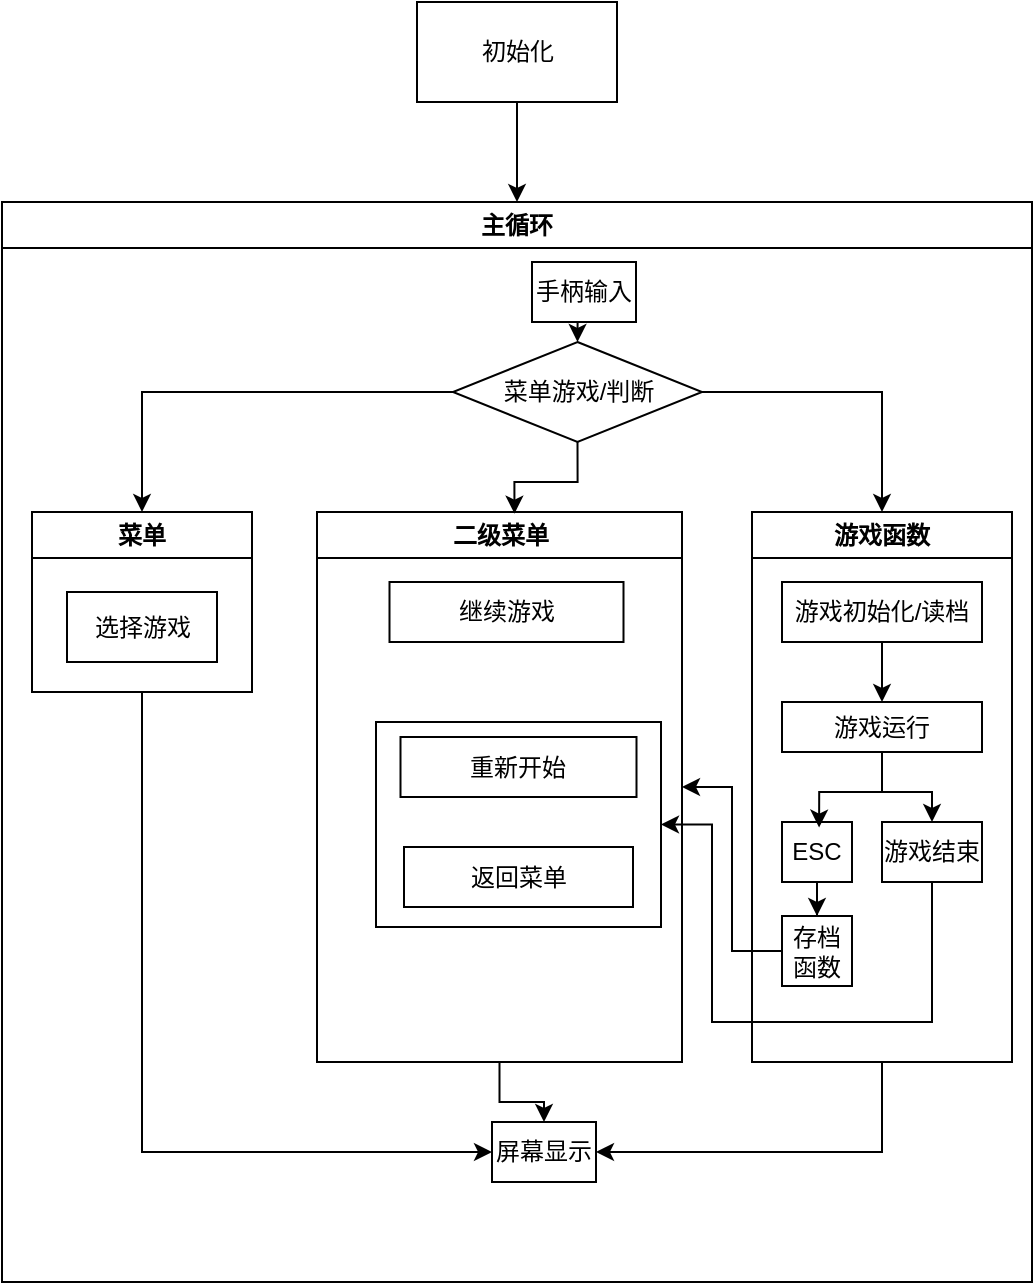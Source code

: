 <mxfile version="22.0.4" type="device">
  <diagram name="第 1 页" id="m8iZLg4l0JT4ywRG12MM">
    <mxGraphModel dx="1091" dy="706" grid="1" gridSize="10" guides="1" tooltips="1" connect="1" arrows="1" fold="1" page="1" pageScale="1" pageWidth="827" pageHeight="1169" math="0" shadow="0">
      <root>
        <mxCell id="0" />
        <mxCell id="1" parent="0" />
        <mxCell id="Bw_ouWY75RoGFnn1yQNe-1" value="初始化" style="rounded=0;whiteSpace=wrap;html=1;" vertex="1" parent="1">
          <mxGeometry x="362.5" y="110" width="100" height="50" as="geometry" />
        </mxCell>
        <mxCell id="Bw_ouWY75RoGFnn1yQNe-4" value="主循环" style="swimlane;whiteSpace=wrap;html=1;" vertex="1" parent="1">
          <mxGeometry x="155" y="210" width="515" height="540" as="geometry" />
        </mxCell>
        <mxCell id="Bw_ouWY75RoGFnn1yQNe-39" style="edgeStyle=orthogonalEdgeStyle;rounded=0;orthogonalLoop=1;jettySize=auto;html=1;exitX=0.5;exitY=1;exitDx=0;exitDy=0;entryX=0.5;entryY=0;entryDx=0;entryDy=0;" edge="1" parent="Bw_ouWY75RoGFnn1yQNe-4" source="Bw_ouWY75RoGFnn1yQNe-5" target="Bw_ouWY75RoGFnn1yQNe-22">
          <mxGeometry relative="1" as="geometry" />
        </mxCell>
        <mxCell id="Bw_ouWY75RoGFnn1yQNe-5" value="手柄输入" style="rounded=0;whiteSpace=wrap;html=1;" vertex="1" parent="Bw_ouWY75RoGFnn1yQNe-4">
          <mxGeometry x="265" y="30" width="52" height="30" as="geometry" />
        </mxCell>
        <mxCell id="Bw_ouWY75RoGFnn1yQNe-6" value="屏幕显示" style="rounded=0;whiteSpace=wrap;html=1;" vertex="1" parent="Bw_ouWY75RoGFnn1yQNe-4">
          <mxGeometry x="245" y="460" width="52" height="30" as="geometry" />
        </mxCell>
        <mxCell id="Bw_ouWY75RoGFnn1yQNe-51" style="edgeStyle=orthogonalEdgeStyle;rounded=0;orthogonalLoop=1;jettySize=auto;html=1;entryX=0;entryY=0.5;entryDx=0;entryDy=0;" edge="1" parent="Bw_ouWY75RoGFnn1yQNe-4" source="Bw_ouWY75RoGFnn1yQNe-13" target="Bw_ouWY75RoGFnn1yQNe-6">
          <mxGeometry relative="1" as="geometry">
            <mxPoint x="105" y="470" as="targetPoint" />
            <Array as="points">
              <mxPoint x="70" y="475" />
            </Array>
          </mxGeometry>
        </mxCell>
        <mxCell id="Bw_ouWY75RoGFnn1yQNe-13" value="菜单" style="swimlane;whiteSpace=wrap;html=1;" vertex="1" parent="Bw_ouWY75RoGFnn1yQNe-4">
          <mxGeometry x="15" y="155" width="110" height="90" as="geometry" />
        </mxCell>
        <mxCell id="Bw_ouWY75RoGFnn1yQNe-10" value="选择游戏" style="rounded=0;whiteSpace=wrap;html=1;" vertex="1" parent="Bw_ouWY75RoGFnn1yQNe-13">
          <mxGeometry x="17.5" y="40" width="75" height="35" as="geometry" />
        </mxCell>
        <mxCell id="Bw_ouWY75RoGFnn1yQNe-53" style="edgeStyle=orthogonalEdgeStyle;rounded=0;orthogonalLoop=1;jettySize=auto;html=1;entryX=1;entryY=0.5;entryDx=0;entryDy=0;" edge="1" parent="Bw_ouWY75RoGFnn1yQNe-4" source="Bw_ouWY75RoGFnn1yQNe-18" target="Bw_ouWY75RoGFnn1yQNe-6">
          <mxGeometry relative="1" as="geometry">
            <Array as="points">
              <mxPoint x="440" y="475" />
            </Array>
          </mxGeometry>
        </mxCell>
        <mxCell id="Bw_ouWY75RoGFnn1yQNe-18" value="游戏函数" style="swimlane;whiteSpace=wrap;html=1;" vertex="1" parent="Bw_ouWY75RoGFnn1yQNe-4">
          <mxGeometry x="375" y="155" width="130" height="275" as="geometry" />
        </mxCell>
        <mxCell id="Bw_ouWY75RoGFnn1yQNe-45" style="edgeStyle=orthogonalEdgeStyle;rounded=0;orthogonalLoop=1;jettySize=auto;html=1;entryX=0.5;entryY=0;entryDx=0;entryDy=0;" edge="1" parent="Bw_ouWY75RoGFnn1yQNe-18" source="Bw_ouWY75RoGFnn1yQNe-9" target="Bw_ouWY75RoGFnn1yQNe-43">
          <mxGeometry relative="1" as="geometry" />
        </mxCell>
        <mxCell id="Bw_ouWY75RoGFnn1yQNe-9" value="游戏初始化/读档" style="rounded=0;whiteSpace=wrap;html=1;" vertex="1" parent="Bw_ouWY75RoGFnn1yQNe-18">
          <mxGeometry x="15" y="35" width="100" height="30" as="geometry" />
        </mxCell>
        <mxCell id="Bw_ouWY75RoGFnn1yQNe-48" style="edgeStyle=orthogonalEdgeStyle;rounded=0;orthogonalLoop=1;jettySize=auto;html=1;entryX=0.5;entryY=0;entryDx=0;entryDy=0;" edge="1" parent="Bw_ouWY75RoGFnn1yQNe-18" source="Bw_ouWY75RoGFnn1yQNe-8" target="Bw_ouWY75RoGFnn1yQNe-7">
          <mxGeometry relative="1" as="geometry" />
        </mxCell>
        <mxCell id="Bw_ouWY75RoGFnn1yQNe-8" value="ESC" style="rounded=0;whiteSpace=wrap;html=1;" vertex="1" parent="Bw_ouWY75RoGFnn1yQNe-18">
          <mxGeometry x="15" y="155" width="35" height="30" as="geometry" />
        </mxCell>
        <mxCell id="Bw_ouWY75RoGFnn1yQNe-23" value="游戏结束" style="rounded=0;whiteSpace=wrap;html=1;" vertex="1" parent="Bw_ouWY75RoGFnn1yQNe-18">
          <mxGeometry x="65" y="155" width="50" height="30" as="geometry" />
        </mxCell>
        <mxCell id="Bw_ouWY75RoGFnn1yQNe-7" value="存档函数" style="rounded=0;whiteSpace=wrap;html=1;" vertex="1" parent="Bw_ouWY75RoGFnn1yQNe-18">
          <mxGeometry x="15" y="202" width="35" height="35" as="geometry" />
        </mxCell>
        <mxCell id="Bw_ouWY75RoGFnn1yQNe-47" style="edgeStyle=orthogonalEdgeStyle;rounded=0;orthogonalLoop=1;jettySize=auto;html=1;entryX=0.5;entryY=0;entryDx=0;entryDy=0;" edge="1" parent="Bw_ouWY75RoGFnn1yQNe-18" source="Bw_ouWY75RoGFnn1yQNe-43" target="Bw_ouWY75RoGFnn1yQNe-23">
          <mxGeometry relative="1" as="geometry" />
        </mxCell>
        <mxCell id="Bw_ouWY75RoGFnn1yQNe-43" value="游戏运行" style="rounded=0;whiteSpace=wrap;html=1;" vertex="1" parent="Bw_ouWY75RoGFnn1yQNe-18">
          <mxGeometry x="15" y="95" width="100" height="25" as="geometry" />
        </mxCell>
        <mxCell id="Bw_ouWY75RoGFnn1yQNe-46" style="edgeStyle=orthogonalEdgeStyle;rounded=0;orthogonalLoop=1;jettySize=auto;html=1;entryX=0.53;entryY=0.093;entryDx=0;entryDy=0;entryPerimeter=0;" edge="1" parent="Bw_ouWY75RoGFnn1yQNe-18" source="Bw_ouWY75RoGFnn1yQNe-43" target="Bw_ouWY75RoGFnn1yQNe-8">
          <mxGeometry relative="1" as="geometry" />
        </mxCell>
        <mxCell id="Bw_ouWY75RoGFnn1yQNe-40" style="edgeStyle=orthogonalEdgeStyle;rounded=0;orthogonalLoop=1;jettySize=auto;html=1;exitX=0;exitY=0.5;exitDx=0;exitDy=0;entryX=0.5;entryY=0;entryDx=0;entryDy=0;" edge="1" parent="Bw_ouWY75RoGFnn1yQNe-4" source="Bw_ouWY75RoGFnn1yQNe-22" target="Bw_ouWY75RoGFnn1yQNe-13">
          <mxGeometry relative="1" as="geometry" />
        </mxCell>
        <mxCell id="Bw_ouWY75RoGFnn1yQNe-22" value="菜单游戏/判断" style="rhombus;whiteSpace=wrap;html=1;" vertex="1" parent="Bw_ouWY75RoGFnn1yQNe-4">
          <mxGeometry x="225.5" y="70" width="124.5" height="50" as="geometry" />
        </mxCell>
        <mxCell id="Bw_ouWY75RoGFnn1yQNe-52" style="edgeStyle=orthogonalEdgeStyle;rounded=0;orthogonalLoop=1;jettySize=auto;html=1;entryX=0.5;entryY=0;entryDx=0;entryDy=0;" edge="1" parent="Bw_ouWY75RoGFnn1yQNe-4" source="Bw_ouWY75RoGFnn1yQNe-31" target="Bw_ouWY75RoGFnn1yQNe-6">
          <mxGeometry relative="1" as="geometry" />
        </mxCell>
        <mxCell id="Bw_ouWY75RoGFnn1yQNe-31" value="二级菜单" style="swimlane;whiteSpace=wrap;html=1;" vertex="1" parent="Bw_ouWY75RoGFnn1yQNe-4">
          <mxGeometry x="157.5" y="155" width="182.5" height="275" as="geometry" />
        </mxCell>
        <mxCell id="Bw_ouWY75RoGFnn1yQNe-29" value="返回菜单" style="rounded=0;whiteSpace=wrap;html=1;" vertex="1" parent="Bw_ouWY75RoGFnn1yQNe-31">
          <mxGeometry x="43.5" y="167.5" width="114.5" height="30" as="geometry" />
        </mxCell>
        <mxCell id="Bw_ouWY75RoGFnn1yQNe-27" value="重新开始" style="rounded=0;whiteSpace=wrap;html=1;" vertex="1" parent="Bw_ouWY75RoGFnn1yQNe-31">
          <mxGeometry x="41.75" y="112.5" width="118" height="30" as="geometry" />
        </mxCell>
        <mxCell id="Bw_ouWY75RoGFnn1yQNe-26" value="继续游戏" style="rounded=0;whiteSpace=wrap;html=1;" vertex="1" parent="Bw_ouWY75RoGFnn1yQNe-31">
          <mxGeometry x="36.25" y="35" width="117" height="30" as="geometry" />
        </mxCell>
        <mxCell id="Bw_ouWY75RoGFnn1yQNe-36" value="" style="rounded=0;whiteSpace=wrap;html=1;fillColor=none;" vertex="1" parent="Bw_ouWY75RoGFnn1yQNe-31">
          <mxGeometry x="29.5" y="105" width="142.5" height="102.5" as="geometry" />
        </mxCell>
        <mxCell id="Bw_ouWY75RoGFnn1yQNe-41" style="edgeStyle=orthogonalEdgeStyle;rounded=0;orthogonalLoop=1;jettySize=auto;html=1;exitX=0.5;exitY=1;exitDx=0;exitDy=0;entryX=0.541;entryY=0.003;entryDx=0;entryDy=0;entryPerimeter=0;" edge="1" parent="Bw_ouWY75RoGFnn1yQNe-4" source="Bw_ouWY75RoGFnn1yQNe-22" target="Bw_ouWY75RoGFnn1yQNe-31">
          <mxGeometry relative="1" as="geometry" />
        </mxCell>
        <mxCell id="Bw_ouWY75RoGFnn1yQNe-42" value="" style="endArrow=classic;html=1;rounded=0;exitX=1;exitY=0.5;exitDx=0;exitDy=0;entryX=0.5;entryY=0;entryDx=0;entryDy=0;" edge="1" parent="Bw_ouWY75RoGFnn1yQNe-4" source="Bw_ouWY75RoGFnn1yQNe-22" target="Bw_ouWY75RoGFnn1yQNe-18">
          <mxGeometry width="50" height="50" relative="1" as="geometry">
            <mxPoint x="425" y="100" as="sourcePoint" />
            <mxPoint x="325" y="170" as="targetPoint" />
            <Array as="points">
              <mxPoint x="440" y="95" />
            </Array>
          </mxGeometry>
        </mxCell>
        <mxCell id="Bw_ouWY75RoGFnn1yQNe-49" style="edgeStyle=orthogonalEdgeStyle;rounded=0;orthogonalLoop=1;jettySize=auto;html=1;entryX=1;entryY=0.5;entryDx=0;entryDy=0;" edge="1" parent="Bw_ouWY75RoGFnn1yQNe-4" source="Bw_ouWY75RoGFnn1yQNe-7" target="Bw_ouWY75RoGFnn1yQNe-31">
          <mxGeometry relative="1" as="geometry">
            <mxPoint x="365" y="270" as="targetPoint" />
            <Array as="points">
              <mxPoint x="365" y="375" />
              <mxPoint x="365" y="292" />
            </Array>
          </mxGeometry>
        </mxCell>
        <mxCell id="Bw_ouWY75RoGFnn1yQNe-50" style="edgeStyle=orthogonalEdgeStyle;rounded=0;orthogonalLoop=1;jettySize=auto;html=1;entryX=1;entryY=0.5;entryDx=0;entryDy=0;" edge="1" parent="Bw_ouWY75RoGFnn1yQNe-4" source="Bw_ouWY75RoGFnn1yQNe-23" target="Bw_ouWY75RoGFnn1yQNe-36">
          <mxGeometry relative="1" as="geometry">
            <mxPoint x="465" y="420" as="targetPoint" />
            <Array as="points">
              <mxPoint x="465" y="410" />
              <mxPoint x="355" y="410" />
              <mxPoint x="355" y="311" />
            </Array>
          </mxGeometry>
        </mxCell>
        <mxCell id="Bw_ouWY75RoGFnn1yQNe-37" value="" style="endArrow=classic;html=1;rounded=0;exitX=0.5;exitY=1;exitDx=0;exitDy=0;entryX=0.5;entryY=0;entryDx=0;entryDy=0;" edge="1" parent="1" source="Bw_ouWY75RoGFnn1yQNe-1" target="Bw_ouWY75RoGFnn1yQNe-4">
          <mxGeometry width="50" height="50" relative="1" as="geometry">
            <mxPoint x="410" y="430" as="sourcePoint" />
            <mxPoint x="460" y="380" as="targetPoint" />
          </mxGeometry>
        </mxCell>
      </root>
    </mxGraphModel>
  </diagram>
</mxfile>
